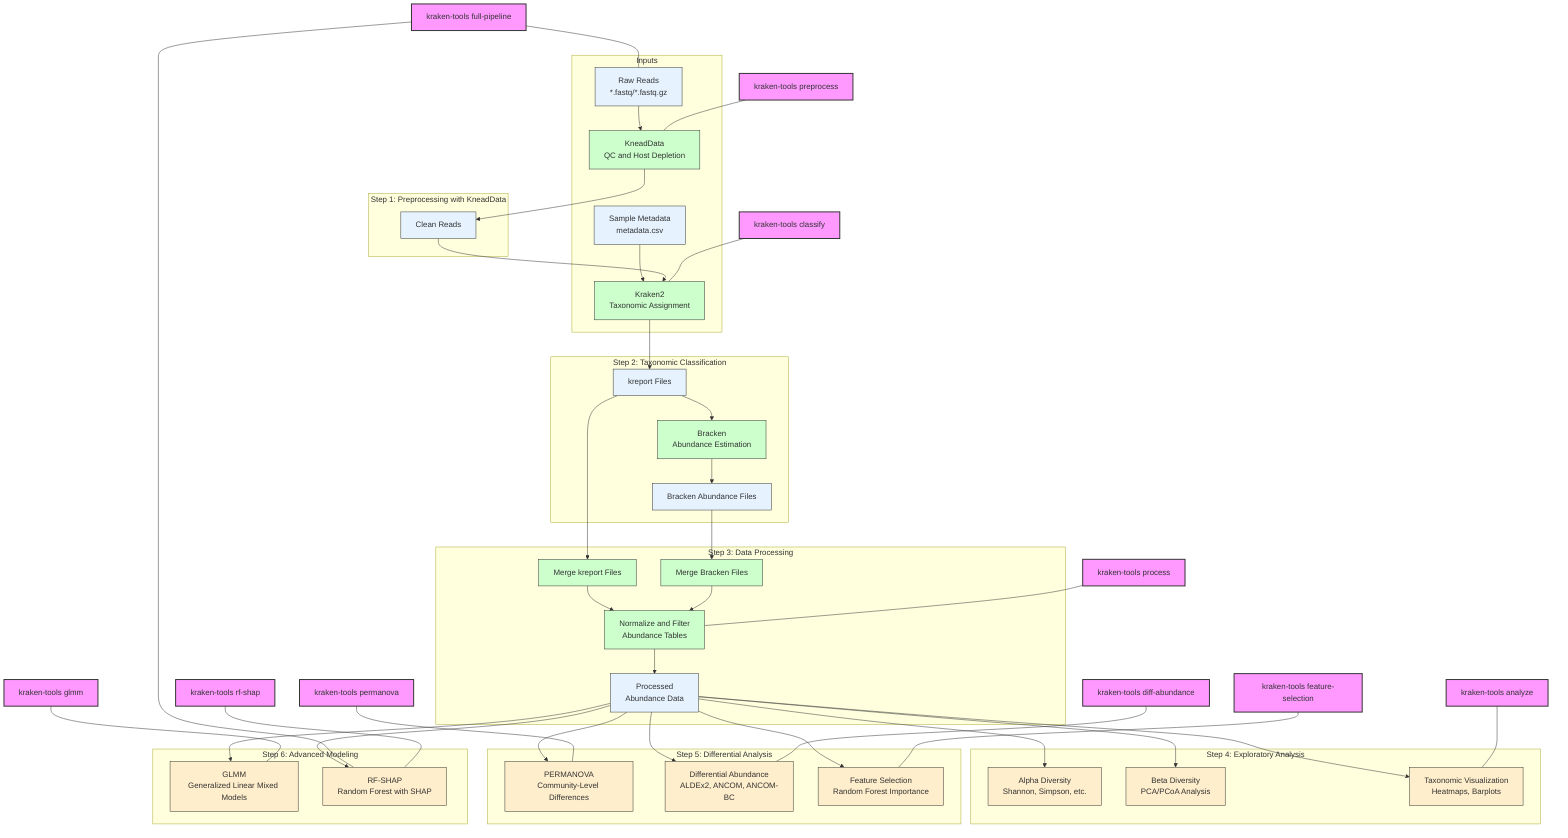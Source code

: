 flowchart TD
    subgraph Inputs
        A1[Raw Reads\n*.fastq/*.fastq.gz] --> B1
        A2[Sample Metadata\nmetadata.csv] --> C1
    end

    subgraph "Step 1: Preprocessing with KneadData"
        B1[KneadData\nQC and Host Depletion] --> B2[Clean Reads]
    end

    subgraph "Step 2: Taxonomic Classification"
        B2 --> C1[Kraken2\nTaxonomic Assignment]
        C1 --> C2[kreport Files]
        C2 --> C3[Bracken\nAbundance Estimation]
        C3 --> C4[Bracken Abundance Files]
    end

    subgraph "Step 3: Data Processing"
        C2 --> D1[Merge kreport Files]
        C4 --> D2[Merge Bracken Files]
        D1 --> D3[Normalize and Filter\nAbundance Tables]
        D2 --> D3
        D3 --> D4[Processed\nAbundance Data]
    end

    subgraph "Step 4: Exploratory Analysis"
        D4 --> E1[Alpha Diversity\nShannon, Simpson, etc.]
        D4 --> E2[Beta Diversity\nPCA/PCoA Analysis]
        D4 --> E3[Taxonomic Visualization\nHeatmaps, Barplots]
    end

    subgraph "Step 5: Differential Analysis"
        D4 --> F1[PERMANOVA\nCommunity-Level Differences]
        D4 --> F2[Differential Abundance\nALDEx2, ANCOM, ANCOM-BC]
        D4 --> F3[Feature Selection\nRandom Forest Importance]
    end

    subgraph "Step 6: Advanced Modeling"
        D4 --> G1[GLMM\nGeneralized Linear Mixed Models]
        D4 --> G2[RF-SHAP\nRandom Forest with SHAP]
    end

    %% Command-line relationships
    CMD1["kraken-tools full-pipeline"] --- A1
    CMD1 --- G2
    
    CMD2["kraken-tools preprocess"] --- B1
    CMD3["kraken-tools classify"] --- C1
    CMD4["kraken-tools process"] --- D3
    CMD5["kraken-tools analyze"] --- E3
    CMD6["kraken-tools diff-abundance"] --- F2
    CMD7["kraken-tools permanova"] --- F1
    CMD8["kraken-tools feature-selection"] --- F3
    CMD9["kraken-tools glmm"] --- G1
    CMD10["kraken-tools rf-shap"] --- G2

    %% Style commands
    classDef commandStyle fill:#f9f,stroke:#333,stroke-width:2px
    class CMD1,CMD2,CMD3,CMD4,CMD5,CMD6,CMD7,CMD8,CMD9,CMD10 commandStyle
    
    %% Style data/steps
    classDef dataStyle fill:#e6f3ff,stroke:#333,stroke-width:1px
    class A1,A2,B2,C2,C4,D4 dataStyle
    
    classDef stepStyle fill:#ccffcc,stroke:#333,stroke-width:1px
    class B1,C1,C3,D1,D2,D3 stepStyle
    
    classDef analysisStyle fill:#ffeecc,stroke:#333,stroke-width:1px
    class E1,E2,E3,F1,F2,F3,G1,G2 analysisStyle